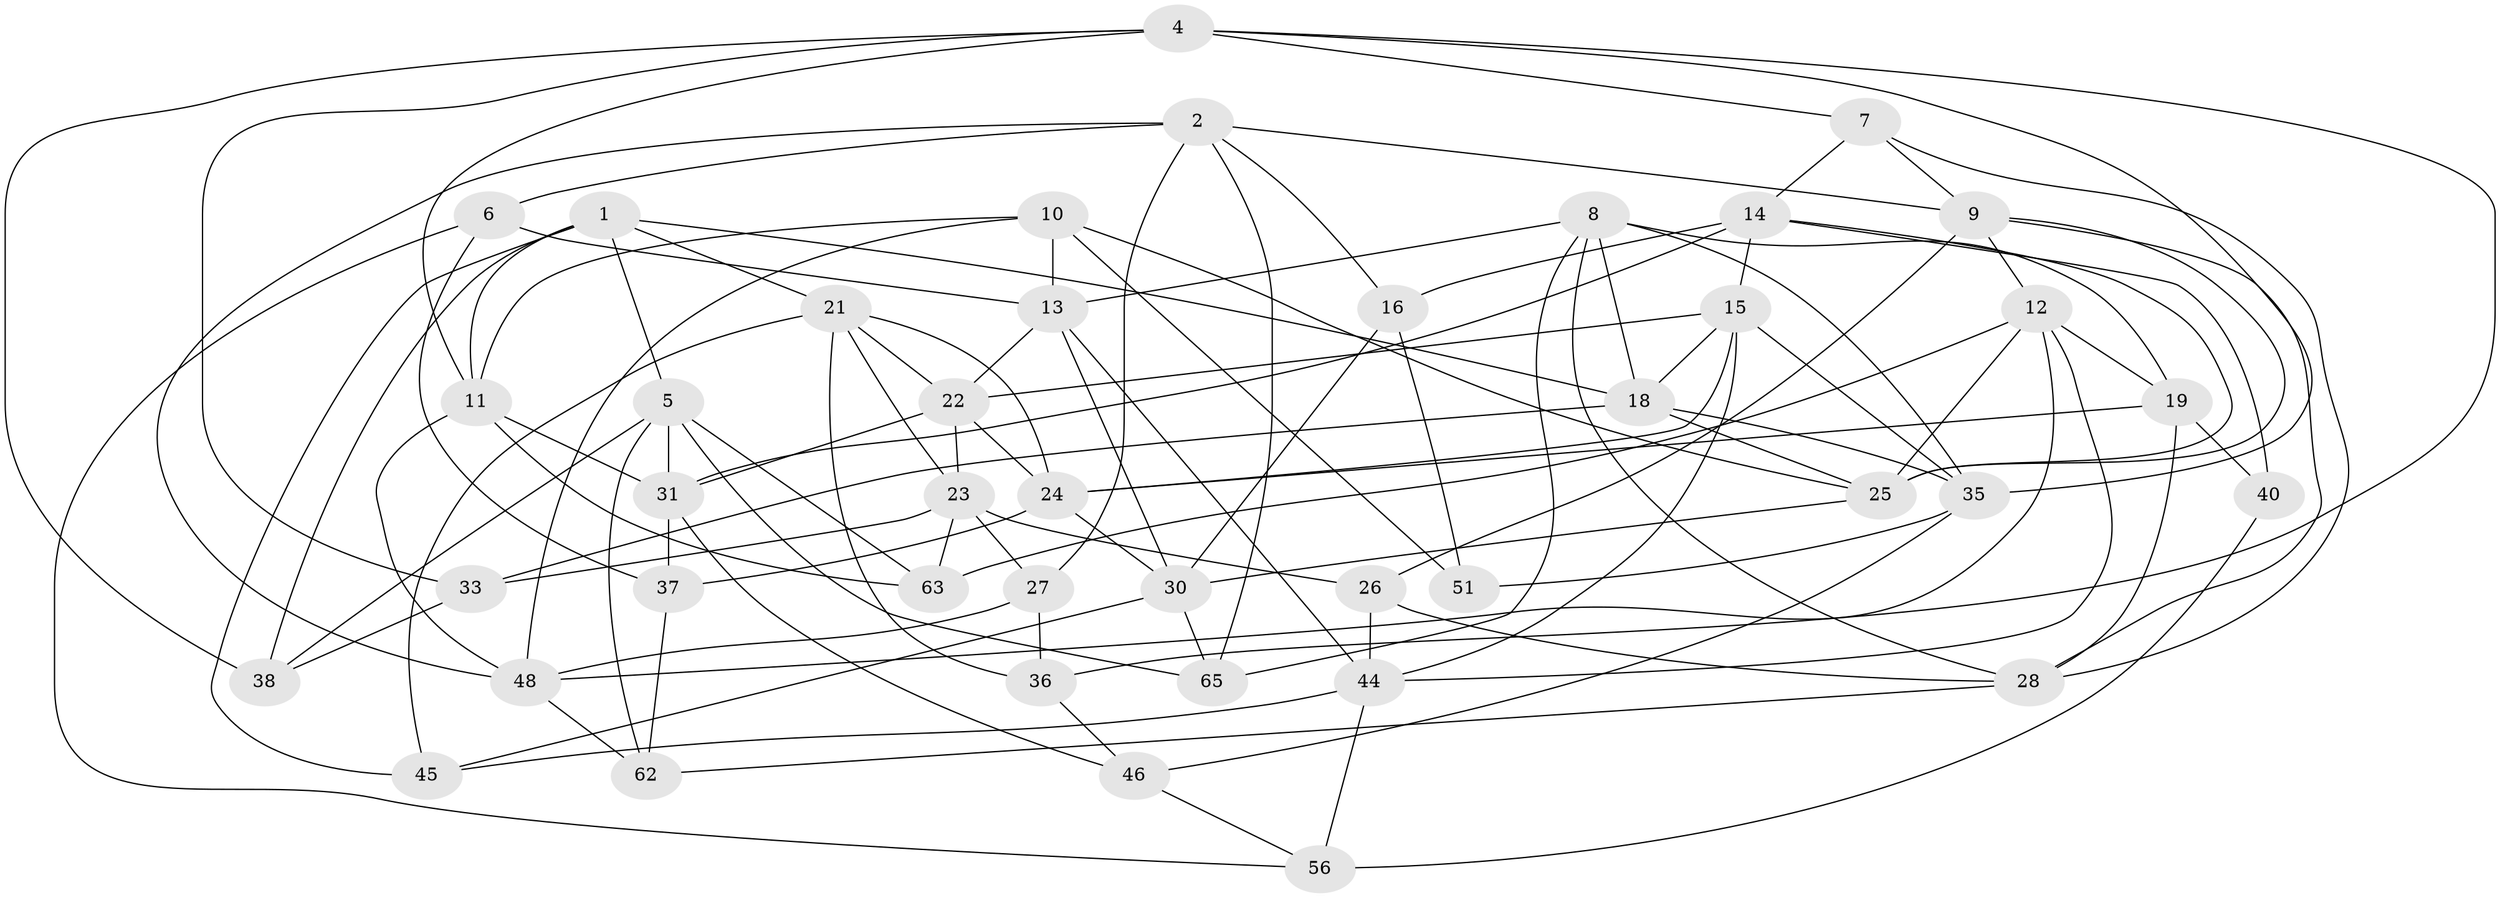 // Generated by graph-tools (version 1.1) at 2025/24/03/03/25 07:24:23]
// undirected, 42 vertices, 107 edges
graph export_dot {
graph [start="1"]
  node [color=gray90,style=filled];
  1 [super="+41"];
  2 [super="+3"];
  4 [super="+17"];
  5 [super="+20"];
  6;
  7;
  8 [super="+64"];
  9 [super="+42"];
  10 [super="+32"];
  11 [super="+29"];
  12 [super="+34"];
  13 [super="+43"];
  14 [super="+58"];
  15 [super="+59"];
  16;
  18 [super="+47"];
  19 [super="+55"];
  21 [super="+39"];
  22 [super="+49"];
  23 [super="+67"];
  24 [super="+60"];
  25 [super="+50"];
  26;
  27;
  28 [super="+52"];
  30 [super="+61"];
  31 [super="+66"];
  33;
  35 [super="+54"];
  36;
  37;
  38;
  40;
  44 [super="+53"];
  45;
  46;
  48 [super="+57"];
  51;
  56;
  62;
  63;
  65;
  1 -- 38;
  1 -- 11;
  1 -- 18;
  1 -- 45;
  1 -- 21;
  1 -- 5;
  2 -- 6;
  2 -- 48;
  2 -- 16;
  2 -- 65;
  2 -- 27;
  2 -- 9;
  4 -- 33;
  4 -- 7;
  4 -- 38;
  4 -- 35;
  4 -- 36;
  4 -- 11;
  5 -- 31;
  5 -- 65;
  5 -- 62;
  5 -- 38;
  5 -- 63;
  6 -- 37;
  6 -- 13;
  6 -- 56;
  7 -- 14;
  7 -- 9;
  7 -- 28;
  8 -- 18;
  8 -- 28;
  8 -- 19;
  8 -- 65;
  8 -- 35;
  8 -- 13;
  9 -- 26;
  9 -- 28;
  9 -- 12;
  9 -- 25;
  10 -- 48;
  10 -- 51 [weight=2];
  10 -- 11;
  10 -- 25;
  10 -- 13;
  11 -- 48;
  11 -- 31;
  11 -- 63;
  12 -- 63;
  12 -- 48;
  12 -- 25;
  12 -- 44;
  12 -- 19;
  13 -- 22;
  13 -- 44;
  13 -- 30;
  14 -- 16;
  14 -- 25;
  14 -- 40;
  14 -- 31;
  14 -- 15;
  15 -- 44;
  15 -- 24;
  15 -- 18;
  15 -- 35;
  15 -- 22;
  16 -- 51;
  16 -- 30;
  18 -- 33;
  18 -- 35;
  18 -- 25;
  19 -- 40 [weight=2];
  19 -- 24;
  19 -- 28;
  21 -- 24;
  21 -- 23;
  21 -- 22;
  21 -- 45;
  21 -- 36;
  22 -- 23;
  22 -- 24;
  22 -- 31;
  23 -- 27;
  23 -- 33;
  23 -- 26;
  23 -- 63;
  24 -- 37;
  24 -- 30;
  25 -- 30;
  26 -- 44;
  26 -- 28;
  27 -- 48;
  27 -- 36;
  28 -- 62;
  30 -- 45;
  30 -- 65;
  31 -- 46;
  31 -- 37;
  33 -- 38;
  35 -- 46;
  35 -- 51;
  36 -- 46;
  37 -- 62;
  40 -- 56;
  44 -- 56;
  44 -- 45;
  46 -- 56;
  48 -- 62;
}

